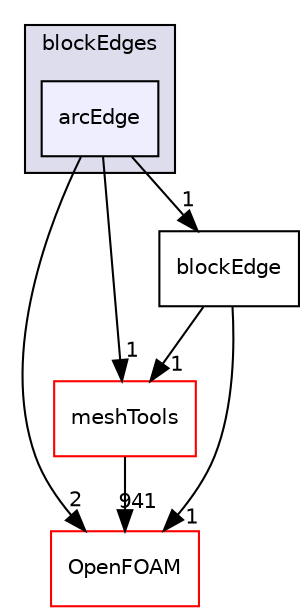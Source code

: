 digraph "src/mesh/blockMesh/blockEdges/arcEdge" {
  bgcolor=transparent;
  compound=true
  node [ fontsize="10", fontname="Helvetica"];
  edge [ labelfontsize="10", labelfontname="Helvetica"];
  subgraph clusterdir_2be04f7008d0f59dcfa6d7f2ed1ae216 {
    graph [ bgcolor="#ddddee", pencolor="black", label="blockEdges" fontname="Helvetica", fontsize="10", URL="dir_2be04f7008d0f59dcfa6d7f2ed1ae216.html"]
  dir_1e2b5d106c389480ab6a4ff2a663876e [shape=box, label="arcEdge", style="filled", fillcolor="#eeeeff", pencolor="black", URL="dir_1e2b5d106c389480ab6a4ff2a663876e.html"];
  }
  dir_ae30ad0bef50cf391b24c614251bb9fd [shape=box label="meshTools" color="red" URL="dir_ae30ad0bef50cf391b24c614251bb9fd.html"];
  dir_c5473ff19b20e6ec4dfe5c310b3778a8 [shape=box label="OpenFOAM" color="red" URL="dir_c5473ff19b20e6ec4dfe5c310b3778a8.html"];
  dir_a06eaa1db3dcb24dc2dac6400bb2f129 [shape=box label="blockEdge" URL="dir_a06eaa1db3dcb24dc2dac6400bb2f129.html"];
  dir_1e2b5d106c389480ab6a4ff2a663876e->dir_ae30ad0bef50cf391b24c614251bb9fd [headlabel="1", labeldistance=1.5 headhref="dir_001898_001949.html"];
  dir_1e2b5d106c389480ab6a4ff2a663876e->dir_c5473ff19b20e6ec4dfe5c310b3778a8 [headlabel="2", labeldistance=1.5 headhref="dir_001898_002151.html"];
  dir_1e2b5d106c389480ab6a4ff2a663876e->dir_a06eaa1db3dcb24dc2dac6400bb2f129 [headlabel="1", labeldistance=1.5 headhref="dir_001898_001900.html"];
  dir_ae30ad0bef50cf391b24c614251bb9fd->dir_c5473ff19b20e6ec4dfe5c310b3778a8 [headlabel="941", labeldistance=1.5 headhref="dir_001949_002151.html"];
  dir_a06eaa1db3dcb24dc2dac6400bb2f129->dir_ae30ad0bef50cf391b24c614251bb9fd [headlabel="1", labeldistance=1.5 headhref="dir_001900_001949.html"];
  dir_a06eaa1db3dcb24dc2dac6400bb2f129->dir_c5473ff19b20e6ec4dfe5c310b3778a8 [headlabel="1", labeldistance=1.5 headhref="dir_001900_002151.html"];
}
